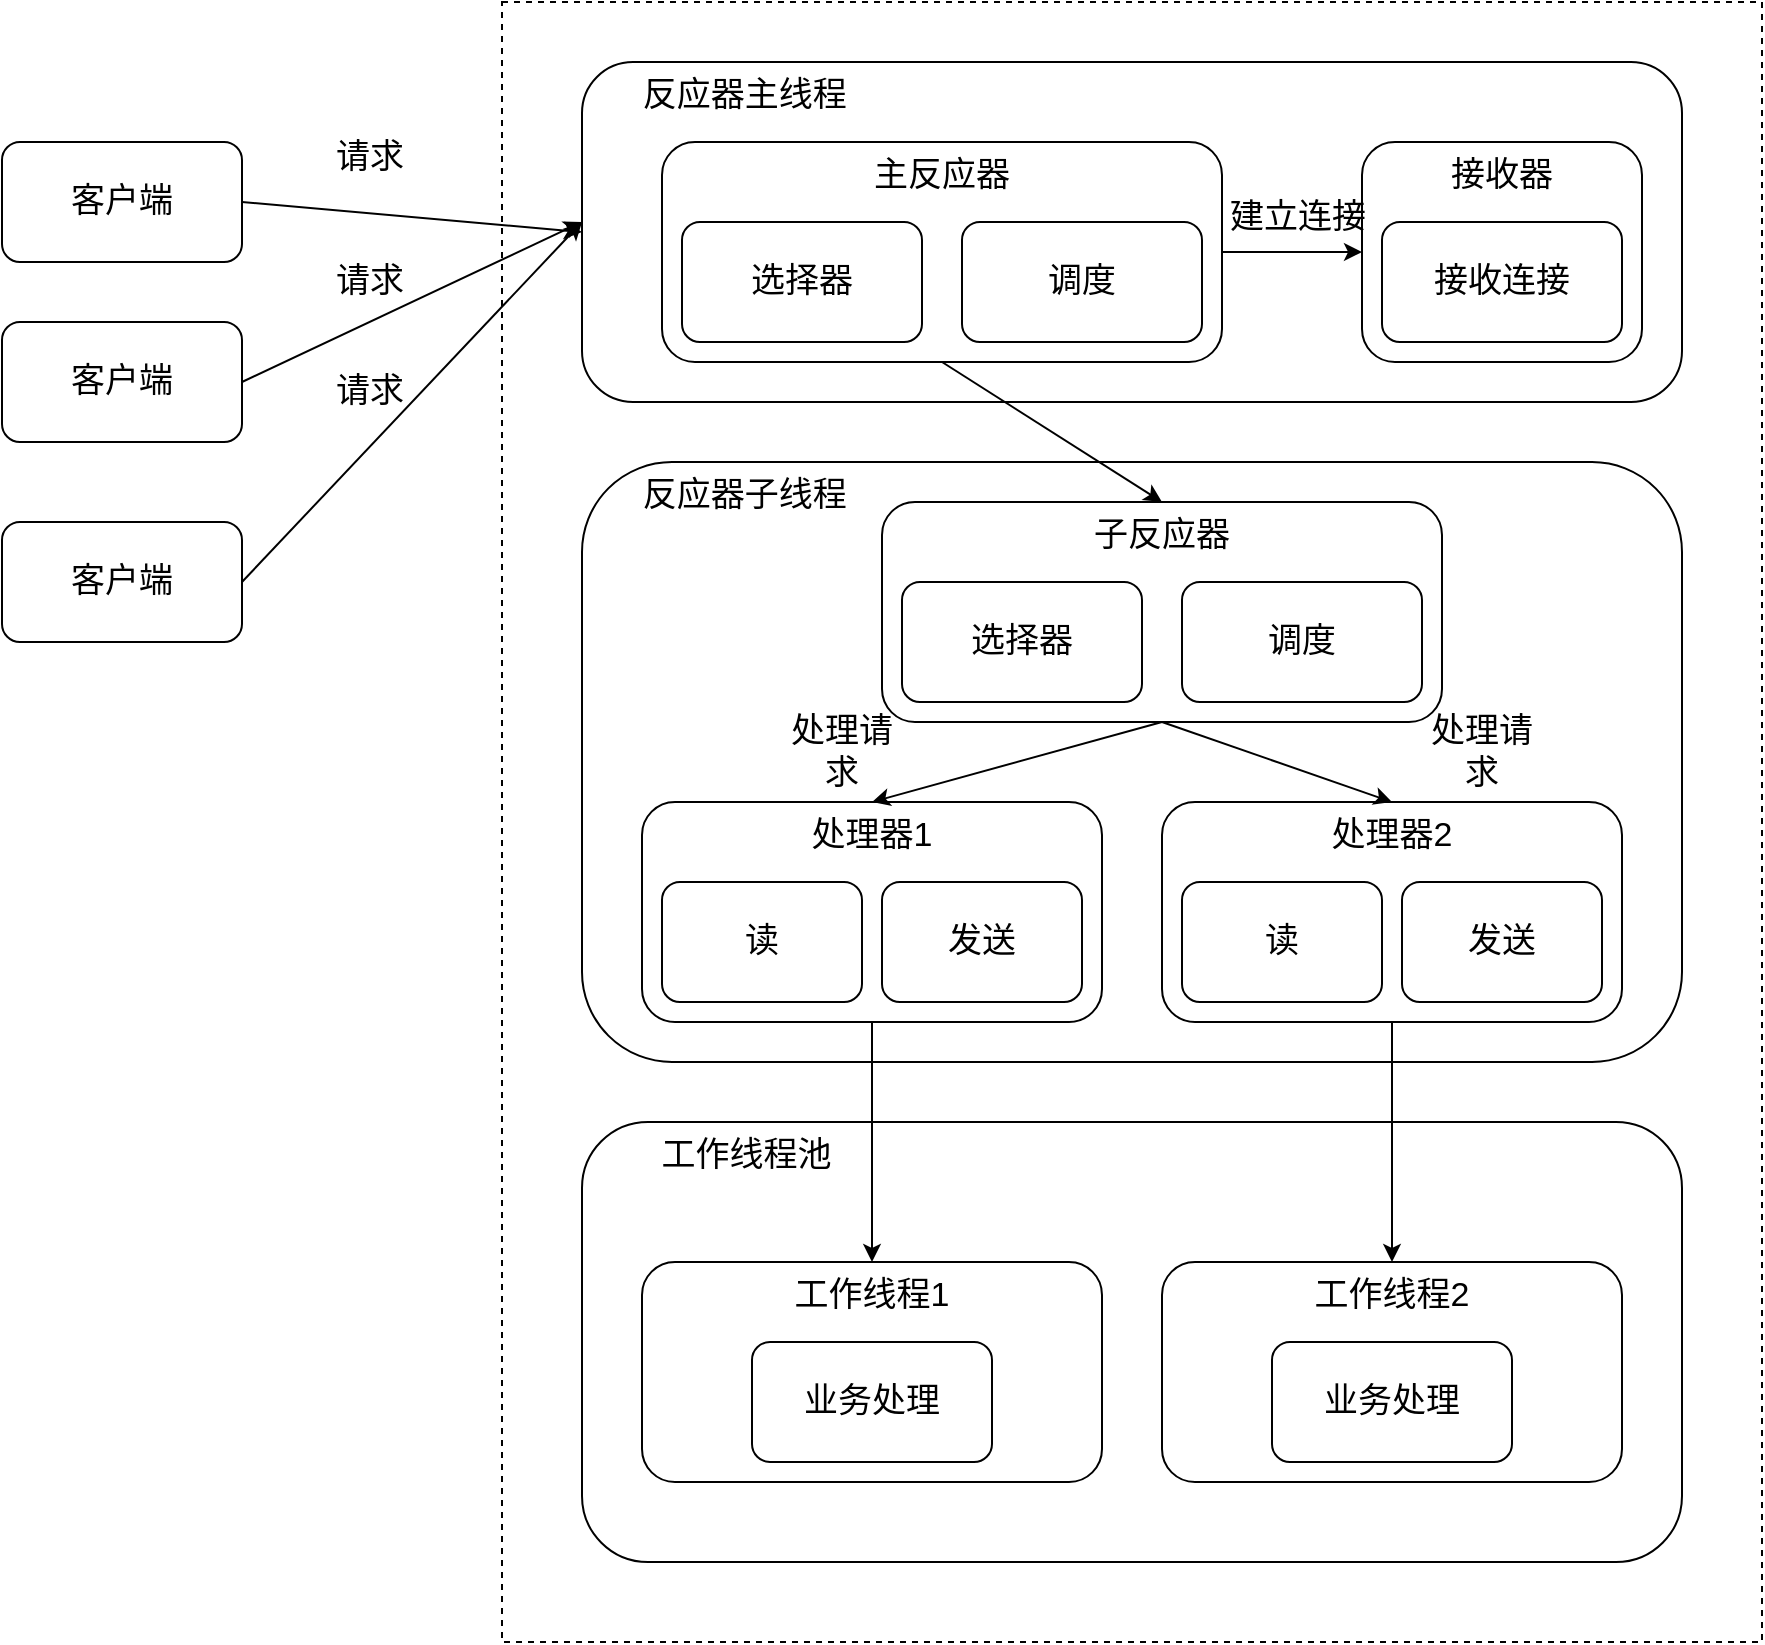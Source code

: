 <mxfile version="24.4.8" type="github">
  <diagram name="第 1 页" id="wLnerqmyWO842I0ShBnf">
    <mxGraphModel dx="1562" dy="845" grid="1" gridSize="10" guides="1" tooltips="1" connect="1" arrows="1" fold="1" page="1" pageScale="1" pageWidth="827" pageHeight="1169" math="0" shadow="0">
      <root>
        <mxCell id="0" />
        <mxCell id="1" parent="0" />
        <mxCell id="G_-L5LenKZ5gvCPRbsum-1" value="客户端" style="rounded=1;whiteSpace=wrap;html=1;fontSize=17;" parent="1" vertex="1">
          <mxGeometry x="260" y="180" width="120" height="60" as="geometry" />
        </mxCell>
        <mxCell id="G_-L5LenKZ5gvCPRbsum-2" value="客户端" style="rounded=1;whiteSpace=wrap;html=1;fontSize=17;" parent="1" vertex="1">
          <mxGeometry x="260" y="270" width="120" height="60" as="geometry" />
        </mxCell>
        <mxCell id="G_-L5LenKZ5gvCPRbsum-3" value="客户端" style="rounded=1;whiteSpace=wrap;html=1;fontSize=17;" parent="1" vertex="1">
          <mxGeometry x="260" y="370" width="120" height="60" as="geometry" />
        </mxCell>
        <mxCell id="G_-L5LenKZ5gvCPRbsum-4" value="" style="rounded=0;whiteSpace=wrap;html=1;dashed=1;fontSize=17;" parent="1" vertex="1">
          <mxGeometry x="510" y="110" width="630" height="820" as="geometry" />
        </mxCell>
        <mxCell id="G_-L5LenKZ5gvCPRbsum-5" value="&amp;nbsp; &amp;nbsp; &amp;nbsp; 反应器主线程" style="rounded=1;whiteSpace=wrap;html=1;align=left;verticalAlign=top;fontSize=17;" parent="1" vertex="1">
          <mxGeometry x="550" y="140" width="550" height="170" as="geometry" />
        </mxCell>
        <mxCell id="G_-L5LenKZ5gvCPRbsum-6" value="主反应器" style="rounded=1;whiteSpace=wrap;html=1;verticalAlign=top;fontSize=17;" parent="1" vertex="1">
          <mxGeometry x="590" y="180" width="280" height="110" as="geometry" />
        </mxCell>
        <mxCell id="G_-L5LenKZ5gvCPRbsum-7" value="选择器" style="rounded=1;whiteSpace=wrap;html=1;fontSize=17;" parent="1" vertex="1">
          <mxGeometry x="600" y="220" width="120" height="60" as="geometry" />
        </mxCell>
        <mxCell id="G_-L5LenKZ5gvCPRbsum-8" value="调度" style="rounded=1;whiteSpace=wrap;html=1;fontSize=17;" parent="1" vertex="1">
          <mxGeometry x="740" y="220" width="120" height="60" as="geometry" />
        </mxCell>
        <mxCell id="G_-L5LenKZ5gvCPRbsum-9" value="接收器" style="rounded=1;whiteSpace=wrap;html=1;verticalAlign=top;fontSize=17;" parent="1" vertex="1">
          <mxGeometry x="940" y="180" width="140" height="110" as="geometry" />
        </mxCell>
        <mxCell id="G_-L5LenKZ5gvCPRbsum-10" value="接收连接" style="rounded=1;whiteSpace=wrap;html=1;fontSize=17;" parent="1" vertex="1">
          <mxGeometry x="950" y="220" width="120" height="60" as="geometry" />
        </mxCell>
        <mxCell id="G_-L5LenKZ5gvCPRbsum-13" value="" style="endArrow=classic;html=1;rounded=0;entryX=0;entryY=0.5;entryDx=0;entryDy=0;exitX=1;exitY=0.5;exitDx=0;exitDy=0;fontSize=17;" parent="1" source="G_-L5LenKZ5gvCPRbsum-6" target="G_-L5LenKZ5gvCPRbsum-9" edge="1">
          <mxGeometry width="50" height="50" relative="1" as="geometry">
            <mxPoint x="390" y="460" as="sourcePoint" />
            <mxPoint x="440" y="410" as="targetPoint" />
          </mxGeometry>
        </mxCell>
        <mxCell id="G_-L5LenKZ5gvCPRbsum-14" value="建立连接" style="text;html=1;strokeColor=none;fillColor=none;align=center;verticalAlign=middle;whiteSpace=wrap;rounded=0;fontSize=17;" parent="1" vertex="1">
          <mxGeometry x="868" y="203" width="80" height="30" as="geometry" />
        </mxCell>
        <mxCell id="G_-L5LenKZ5gvCPRbsum-15" value="" style="endArrow=classic;html=1;rounded=0;entryX=0;entryY=0.5;entryDx=0;entryDy=0;exitX=1;exitY=0.5;exitDx=0;exitDy=0;fontSize=17;" parent="1" source="G_-L5LenKZ5gvCPRbsum-1" target="G_-L5LenKZ5gvCPRbsum-5" edge="1">
          <mxGeometry width="50" height="50" relative="1" as="geometry">
            <mxPoint x="460" y="300" as="sourcePoint" />
            <mxPoint x="510" y="250" as="targetPoint" />
          </mxGeometry>
        </mxCell>
        <mxCell id="G_-L5LenKZ5gvCPRbsum-16" value="" style="endArrow=classic;html=1;rounded=0;exitX=1;exitY=0.5;exitDx=0;exitDy=0;fontSize=17;" parent="1" source="G_-L5LenKZ5gvCPRbsum-2" edge="1">
          <mxGeometry width="50" height="50" relative="1" as="geometry">
            <mxPoint x="450" y="320" as="sourcePoint" />
            <mxPoint x="550" y="220" as="targetPoint" />
          </mxGeometry>
        </mxCell>
        <mxCell id="G_-L5LenKZ5gvCPRbsum-17" value="" style="endArrow=classic;html=1;rounded=0;exitX=1;exitY=0.5;exitDx=0;exitDy=0;fontSize=17;" parent="1" source="G_-L5LenKZ5gvCPRbsum-3" edge="1">
          <mxGeometry width="50" height="50" relative="1" as="geometry">
            <mxPoint x="430" y="370" as="sourcePoint" />
            <mxPoint x="550" y="220" as="targetPoint" />
          </mxGeometry>
        </mxCell>
        <mxCell id="G_-L5LenKZ5gvCPRbsum-18" value="请求" style="text;html=1;strokeColor=none;fillColor=none;align=center;verticalAlign=middle;whiteSpace=wrap;rounded=0;fontSize=17;" parent="1" vertex="1">
          <mxGeometry x="414" y="173" width="60" height="30" as="geometry" />
        </mxCell>
        <mxCell id="G_-L5LenKZ5gvCPRbsum-19" value="请求" style="text;html=1;strokeColor=none;fillColor=none;align=center;verticalAlign=middle;whiteSpace=wrap;rounded=0;fontSize=17;" parent="1" vertex="1">
          <mxGeometry x="414" y="235" width="60" height="30" as="geometry" />
        </mxCell>
        <mxCell id="G_-L5LenKZ5gvCPRbsum-20" value="请求" style="text;html=1;strokeColor=none;fillColor=none;align=center;verticalAlign=middle;whiteSpace=wrap;rounded=0;fontSize=17;" parent="1" vertex="1">
          <mxGeometry x="414" y="290" width="60" height="30" as="geometry" />
        </mxCell>
        <mxCell id="G_-L5LenKZ5gvCPRbsum-21" value="&amp;nbsp; &amp;nbsp; &amp;nbsp; 反应器子线程" style="rounded=1;whiteSpace=wrap;html=1;align=left;verticalAlign=top;fontSize=17;" parent="1" vertex="1">
          <mxGeometry x="550" y="340" width="550" height="300" as="geometry" />
        </mxCell>
        <mxCell id="G_-L5LenKZ5gvCPRbsum-22" value="子&lt;span style=&quot;text-align: left;&quot;&gt;反应器&lt;/span&gt;" style="rounded=1;whiteSpace=wrap;html=1;verticalAlign=top;fontSize=17;" parent="1" vertex="1">
          <mxGeometry x="700" y="360" width="280" height="110" as="geometry" />
        </mxCell>
        <mxCell id="G_-L5LenKZ5gvCPRbsum-23" value="选择器" style="rounded=1;whiteSpace=wrap;html=1;fontSize=17;" parent="1" vertex="1">
          <mxGeometry x="710" y="400" width="120" height="60" as="geometry" />
        </mxCell>
        <mxCell id="G_-L5LenKZ5gvCPRbsum-24" value="调度" style="rounded=1;whiteSpace=wrap;html=1;fontSize=17;" parent="1" vertex="1">
          <mxGeometry x="850" y="400" width="120" height="60" as="geometry" />
        </mxCell>
        <mxCell id="G_-L5LenKZ5gvCPRbsum-25" value="处理器1" style="rounded=1;whiteSpace=wrap;html=1;verticalAlign=top;fontSize=17;" parent="1" vertex="1">
          <mxGeometry x="580" y="510" width="230" height="110" as="geometry" />
        </mxCell>
        <mxCell id="G_-L5LenKZ5gvCPRbsum-26" value="读" style="rounded=1;whiteSpace=wrap;html=1;fontSize=17;" parent="1" vertex="1">
          <mxGeometry x="590" y="550" width="100" height="60" as="geometry" />
        </mxCell>
        <mxCell id="G_-L5LenKZ5gvCPRbsum-27" value="发送" style="rounded=1;whiteSpace=wrap;html=1;fontSize=17;" parent="1" vertex="1">
          <mxGeometry x="700" y="550" width="100" height="60" as="geometry" />
        </mxCell>
        <mxCell id="G_-L5LenKZ5gvCPRbsum-37" value="处理器2" style="rounded=1;whiteSpace=wrap;html=1;verticalAlign=top;fontSize=17;" parent="1" vertex="1">
          <mxGeometry x="840" y="510" width="230" height="110" as="geometry" />
        </mxCell>
        <mxCell id="G_-L5LenKZ5gvCPRbsum-38" value="读" style="rounded=1;whiteSpace=wrap;html=1;fontSize=17;" parent="1" vertex="1">
          <mxGeometry x="850" y="550" width="100" height="60" as="geometry" />
        </mxCell>
        <mxCell id="G_-L5LenKZ5gvCPRbsum-39" value="发送" style="rounded=1;whiteSpace=wrap;html=1;fontSize=17;" parent="1" vertex="1">
          <mxGeometry x="960" y="550" width="100" height="60" as="geometry" />
        </mxCell>
        <mxCell id="G_-L5LenKZ5gvCPRbsum-40" value="" style="endArrow=classic;html=1;rounded=0;entryX=0.5;entryY=0;entryDx=0;entryDy=0;exitX=0.5;exitY=1;exitDx=0;exitDy=0;fontSize=17;" parent="1" source="G_-L5LenKZ5gvCPRbsum-22" target="G_-L5LenKZ5gvCPRbsum-25" edge="1">
          <mxGeometry width="50" height="50" relative="1" as="geometry">
            <mxPoint x="400" y="590" as="sourcePoint" />
            <mxPoint x="450" y="540" as="targetPoint" />
          </mxGeometry>
        </mxCell>
        <mxCell id="G_-L5LenKZ5gvCPRbsum-41" value="" style="endArrow=classic;html=1;rounded=0;entryX=0.5;entryY=0;entryDx=0;entryDy=0;fontSize=17;" parent="1" target="G_-L5LenKZ5gvCPRbsum-37" edge="1">
          <mxGeometry width="50" height="50" relative="1" as="geometry">
            <mxPoint x="840" y="470" as="sourcePoint" />
            <mxPoint x="390" y="570" as="targetPoint" />
          </mxGeometry>
        </mxCell>
        <mxCell id="G_-L5LenKZ5gvCPRbsum-42" value="处理请求" style="text;html=1;strokeColor=none;fillColor=none;align=center;verticalAlign=middle;whiteSpace=wrap;rounded=0;fontSize=17;" parent="1" vertex="1">
          <mxGeometry x="650" y="470" width="60" height="30" as="geometry" />
        </mxCell>
        <mxCell id="G_-L5LenKZ5gvCPRbsum-43" value="处理请求" style="text;html=1;strokeColor=none;fillColor=none;align=center;verticalAlign=middle;whiteSpace=wrap;rounded=0;fontSize=17;" parent="1" vertex="1">
          <mxGeometry x="970" y="470" width="60" height="30" as="geometry" />
        </mxCell>
        <mxCell id="G_-L5LenKZ5gvCPRbsum-44" value="" style="endArrow=classic;html=1;rounded=0;entryX=0.5;entryY=0;entryDx=0;entryDy=0;exitX=0.5;exitY=1;exitDx=0;exitDy=0;fontSize=17;" parent="1" source="G_-L5LenKZ5gvCPRbsum-6" target="G_-L5LenKZ5gvCPRbsum-22" edge="1">
          <mxGeometry width="50" height="50" relative="1" as="geometry">
            <mxPoint x="470" y="410" as="sourcePoint" />
            <mxPoint x="520" y="360" as="targetPoint" />
          </mxGeometry>
        </mxCell>
        <mxCell id="G_-L5LenKZ5gvCPRbsum-45" value="&amp;nbsp; &amp;nbsp; &amp;nbsp; &amp;nbsp; 工作线程池" style="rounded=1;whiteSpace=wrap;html=1;align=left;verticalAlign=top;fontSize=17;" parent="1" vertex="1">
          <mxGeometry x="550" y="670" width="550" height="220" as="geometry" />
        </mxCell>
        <mxCell id="G_-L5LenKZ5gvCPRbsum-46" value="工作线程1" style="rounded=1;whiteSpace=wrap;html=1;verticalAlign=top;fontSize=17;" parent="1" vertex="1">
          <mxGeometry x="580" y="740" width="230" height="110" as="geometry" />
        </mxCell>
        <mxCell id="G_-L5LenKZ5gvCPRbsum-47" value="工作线程2" style="rounded=1;whiteSpace=wrap;html=1;verticalAlign=top;fontSize=17;" parent="1" vertex="1">
          <mxGeometry x="840" y="740" width="230" height="110" as="geometry" />
        </mxCell>
        <mxCell id="G_-L5LenKZ5gvCPRbsum-48" value="业务处理" style="rounded=1;whiteSpace=wrap;html=1;fontSize=17;" parent="1" vertex="1">
          <mxGeometry x="635" y="780" width="120" height="60" as="geometry" />
        </mxCell>
        <mxCell id="G_-L5LenKZ5gvCPRbsum-49" value="业务处理" style="rounded=1;whiteSpace=wrap;html=1;fontSize=17;" parent="1" vertex="1">
          <mxGeometry x="895" y="780" width="120" height="60" as="geometry" />
        </mxCell>
        <mxCell id="G_-L5LenKZ5gvCPRbsum-50" value="" style="endArrow=classic;html=1;rounded=0;entryX=0.5;entryY=0;entryDx=0;entryDy=0;exitX=0.5;exitY=1;exitDx=0;exitDy=0;fontSize=17;" parent="1" source="G_-L5LenKZ5gvCPRbsum-25" target="G_-L5LenKZ5gvCPRbsum-46" edge="1">
          <mxGeometry width="50" height="50" relative="1" as="geometry">
            <mxPoint x="660" y="740" as="sourcePoint" />
            <mxPoint x="710" y="690" as="targetPoint" />
          </mxGeometry>
        </mxCell>
        <mxCell id="G_-L5LenKZ5gvCPRbsum-51" value="" style="endArrow=classic;html=1;rounded=0;entryX=0.5;entryY=0;entryDx=0;entryDy=0;fontSize=17;" parent="1" source="G_-L5LenKZ5gvCPRbsum-37" target="G_-L5LenKZ5gvCPRbsum-47" edge="1">
          <mxGeometry width="50" height="50" relative="1" as="geometry">
            <mxPoint x="420" y="750" as="sourcePoint" />
            <mxPoint x="470" y="700" as="targetPoint" />
          </mxGeometry>
        </mxCell>
      </root>
    </mxGraphModel>
  </diagram>
</mxfile>
